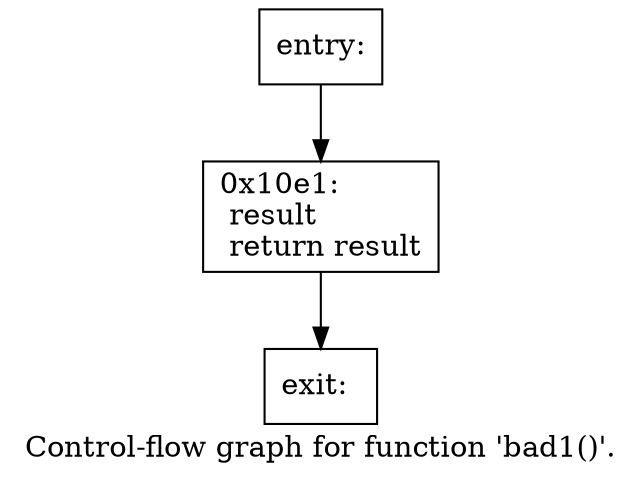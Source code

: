 digraph "Control-flow graph for function 'bad1()'." {
  label="Control-flow graph for function 'bad1()'.";
  node [shape=record];

  Node06FA20C8 [label="{entry:\l}"];
  Node06FA20C8 -> Node06FA1B70;
  Node06FA1B70 [label="{0x10e1:\l  result\l  return result\l}"];
  Node06FA1B70 -> Node06FA1930;
  Node06FA1930 [label="{exit:\l}"];

}
